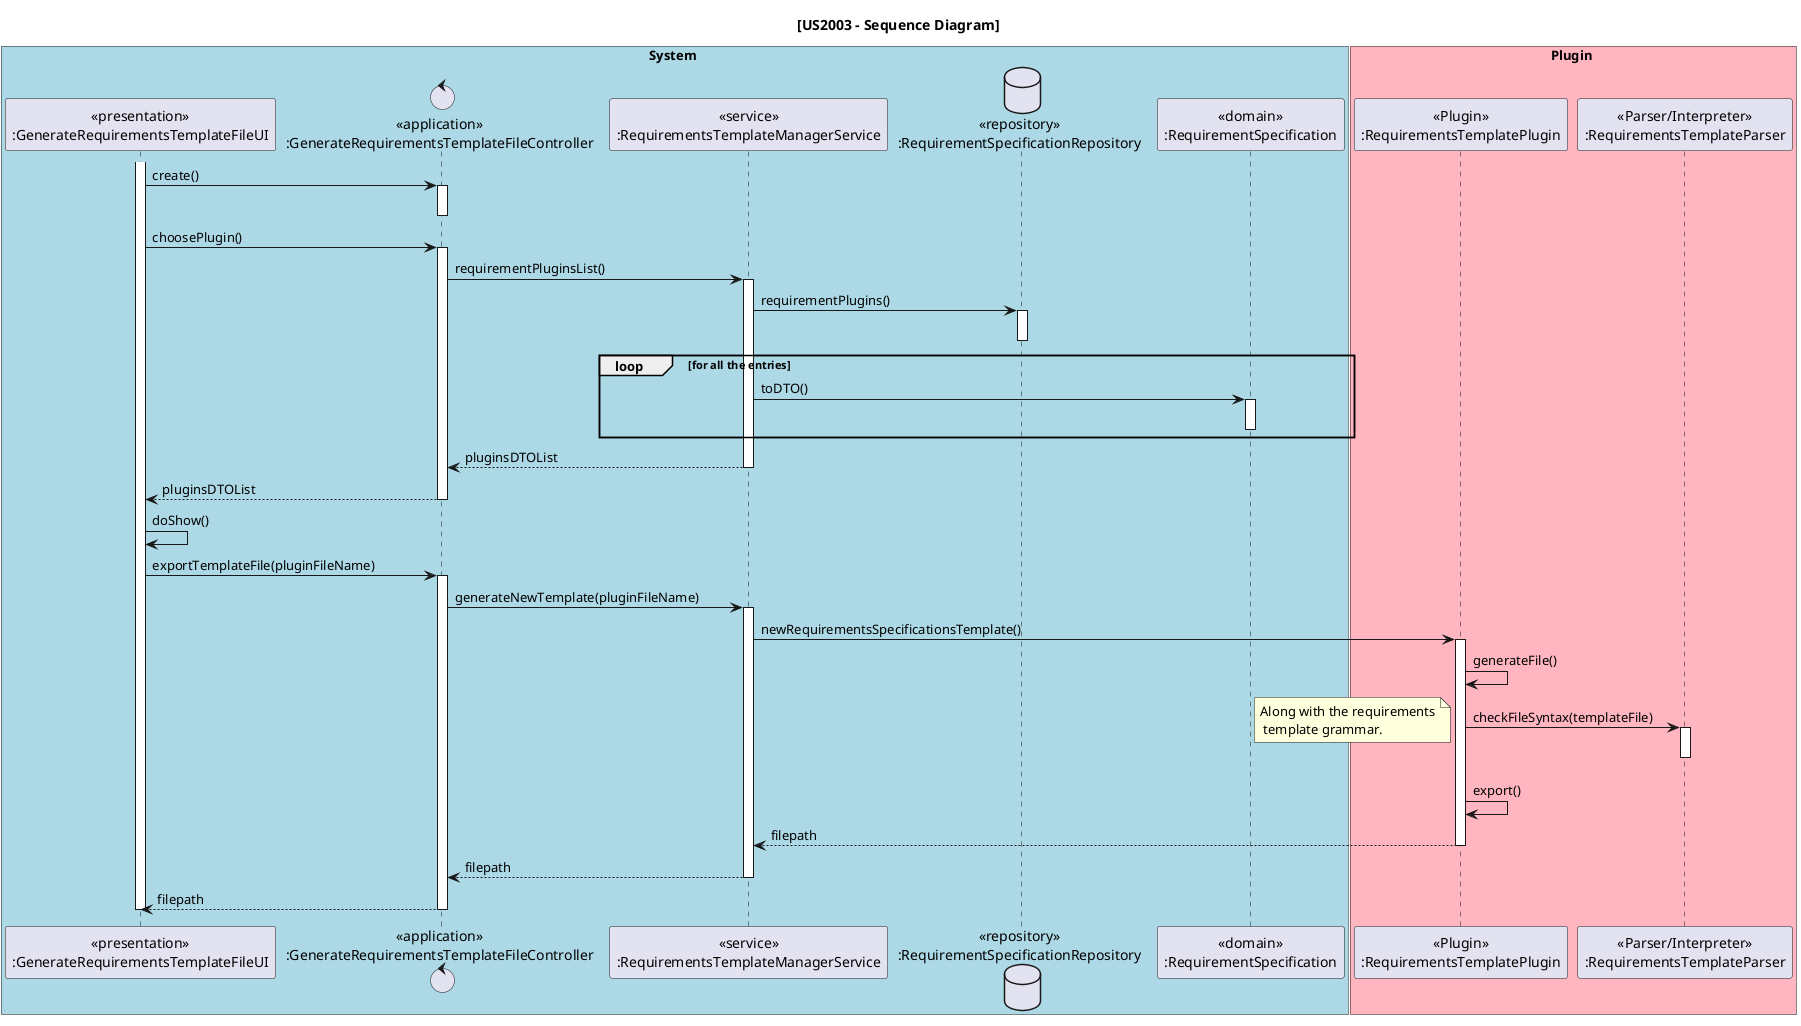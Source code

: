 @startuml US2003_SD

title [US2003 - Sequence Diagram]

box System #LightBlue
participant "<<presentation>>\n:GenerateRequirementsTemplateFileUI" as UI
control "<<application>>\n:GenerateRequirementsTemplateFileController" as CTRL
participant "<<service>>\n:RequirementsTemplateManagerService" as Manager
database "<<repository>>\n:RequirementSpecificationRepository" as ReqRep
participant "<<domain>>\n:RequirementSpecification" as Requirement
end box

box Plugin #LightPink
participant "<<Plugin>>\n:RequirementsTemplatePlugin" as Plugin
participant "<<Parser/Interpreter>>\n:RequirementsTemplateParser" as Parser
end box


activate UI

UI -> CTRL : create()
activate CTRL
deactivate CTRL

UI -> CTRL : choosePlugin()

'get job positions/plugins
activate CTRL

CTRL -> Manager : requirementPluginsList()
activate Manager

Manager -> ReqRep : requirementPlugins()
activate ReqRep
deactivate ReqRep

loop for all the entries
    Manager -> Requirement : toDTO()
    activate Requirement
    deactivate Requirement
end loop

Manager --> CTRL : pluginsDTOList

deactivate Manager

CTRL --> UI : pluginsDTOList
deactivate CTRL

UI -> UI : doShow()

UI -> CTRL : exportTemplateFile(pluginFileName)
activate CTRL

    CTRL -> Manager : generateNewTemplate(pluginFileName)
    activate Manager

        Manager -> Plugin : newRequirementsSpecificationsTemplate()
    activate Plugin

        Plugin -> Plugin : generateFile()

        Plugin -> Parser : checkFileSyntax(templateFile)
        note left: Along with the requirements\n template grammar.

        activate Parser
        deactivate Parser

        Plugin -> Plugin : export()
       Plugin --> Manager : filepath
    deactivate Plugin

    Manager --> CTRL : filepath
    deactivate Manager

    CTRL --> UI : filepath
deactivate CTRL

deactivate UI

@enduml